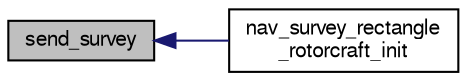 digraph "send_survey"
{
  edge [fontname="FreeSans",fontsize="10",labelfontname="FreeSans",labelfontsize="10"];
  node [fontname="FreeSans",fontsize="10",shape=record];
  rankdir="LR";
  Node1 [label="send_survey",height=0.2,width=0.4,color="black", fillcolor="grey75", style="filled", fontcolor="black"];
  Node1 -> Node2 [dir="back",color="midnightblue",fontsize="10",style="solid",fontname="FreeSans"];
  Node2 [label="nav_survey_rectangle\l_rotorcraft_init",height=0.2,width=0.4,color="black", fillcolor="white", style="filled",URL="$nav__survey__rectangle__rotorcraft_8h.html#a6602df80fb8595459602f8749b5a396d"];
}
